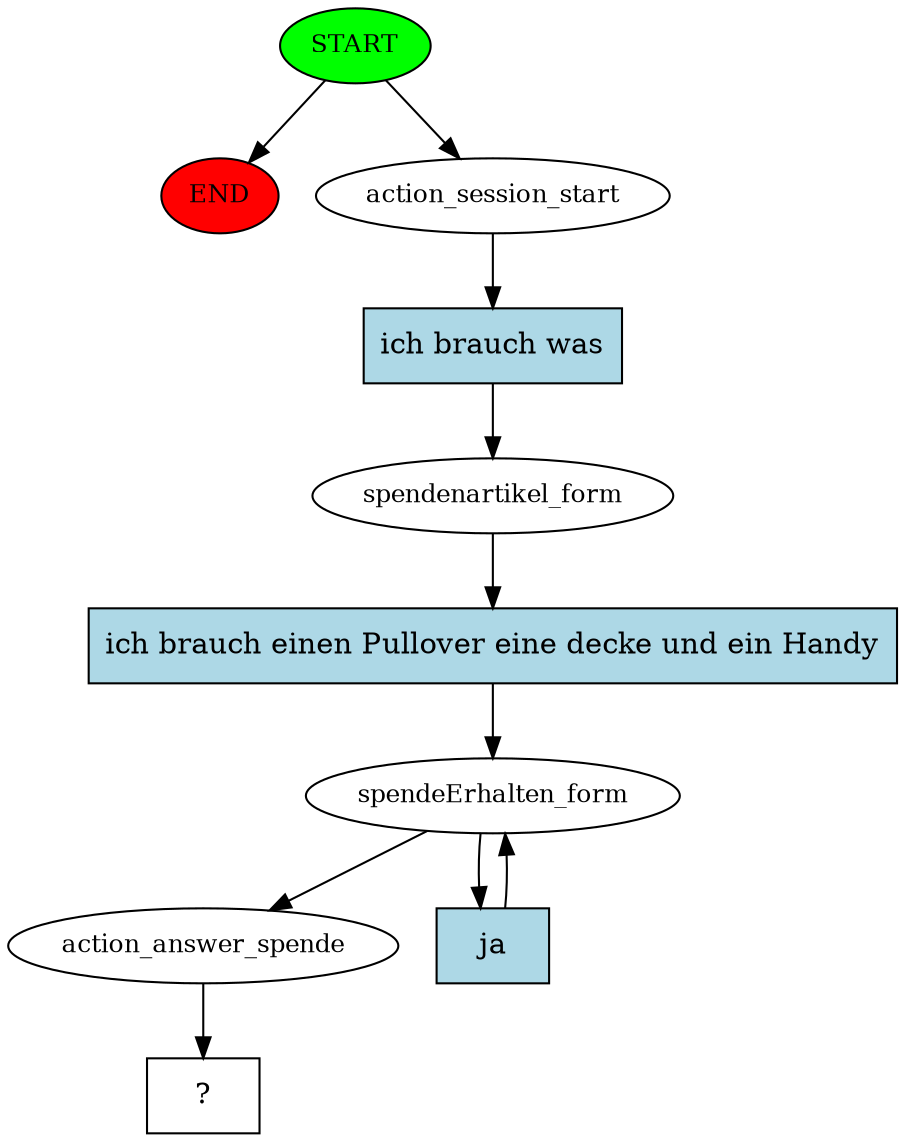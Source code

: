 digraph  {
0 [class="start active", fillcolor=green, fontsize=12, label=START, style=filled];
"-1" [class=end, fillcolor=red, fontsize=12, label=END, style=filled];
1 [class=active, fontsize=12, label=action_session_start];
2 [class=active, fontsize=12, label=spendenartikel_form];
3 [class=active, fontsize=12, label=spendeErhalten_form];
5 [class=active, fontsize=12, label=action_answer_spende];
6 [class="intent dashed active", label="  ?  ", shape=rect];
7 [class="intent active", fillcolor=lightblue, label="ich brauch was", shape=rect, style=filled];
8 [class="intent active", fillcolor=lightblue, label="ich brauch einen Pullover eine decke und ein Handy", shape=rect, style=filled];
9 [class="intent active", fillcolor=lightblue, label=ja, shape=rect, style=filled];
0 -> "-1"  [class="", key=NONE, label=""];
0 -> 1  [class=active, key=NONE, label=""];
1 -> 7  [class=active, key=0];
2 -> 8  [class=active, key=0];
3 -> 5  [class=active, key=NONE, label=""];
3 -> 9  [class=active, key=0];
5 -> 6  [class=active, key=NONE, label=""];
7 -> 2  [class=active, key=0];
8 -> 3  [class=active, key=0];
9 -> 3  [class=active, key=0];
}
